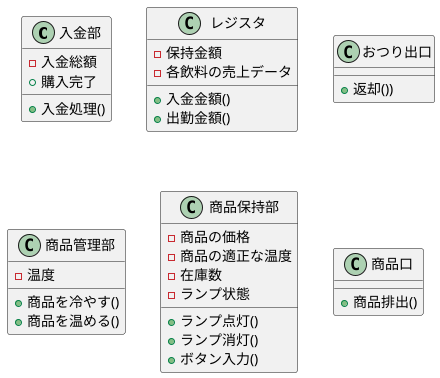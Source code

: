 @startuml

class 入金部 {
    - 入金総額
    + 入金処理()
    + 購入完了
}

class レジスタ {
    - 保持金額
    - 各飲料の売上データ
    + 入金金額()
    + 出勤金額()
}

class おつり出口 {
    + 返却())
}

class 商品管理部 {
    - 温度
    + 商品を冷やす()
    + 商品を温める()
}

class 商品保持部 {
    - 商品の価格
    - 商品の適正な温度
    - 在庫数
    - ランプ状態
    + ランプ点灯()
    + ランプ消灯()
    + ボタン入力()
}

class 商品口 {
    + 商品排出()
} 



@enduml

